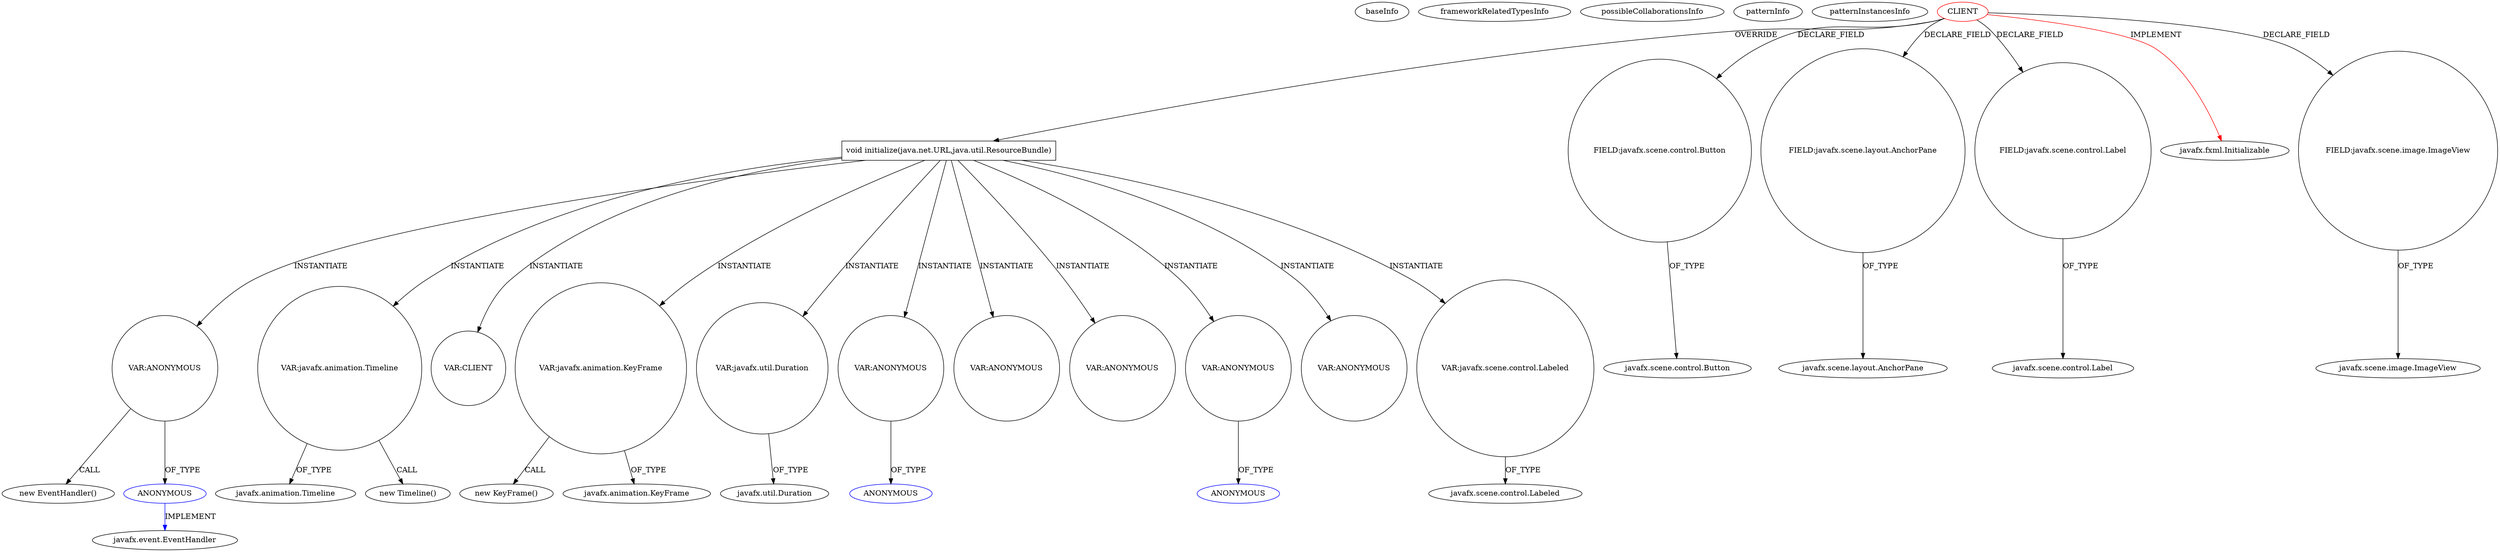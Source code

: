 digraph {
baseInfo[graphId=24,category="pattern",isAnonymous=false,possibleRelation=true]
frameworkRelatedTypesInfo[0="javafx.fxml.Initializable"]
possibleCollaborationsInfo[0="24~INSTANTIATION-OVERRIDING_METHOD_DECLARATION-~javafx.fxml.Initializable ~javafx.event.EventHandler ~false~true"]
patternInfo[frequency=2.0,patternRootClient=0]
patternInstancesInfo[0="geyrix57-Proyecto_1_Bases~/geyrix57-Proyecto_1_Bases/Proyecto_1_Bases-master/src/Control/ControlLog.java~ControlLog~2710",1="tarunbod-SummonCommandCreator~/tarunbod-SummonCommandCreator/SummonCommandCreator-master/src/me/FirstWorldAnarchy/scc/application/FXMLDocumentController.java~FXMLDocumentController~4474"]
53[label="new EventHandler()",vertexType="CONSTRUCTOR_CALL",isFrameworkType=false]
54[label="VAR:ANONYMOUS",vertexType="VARIABLE_EXPRESION",isFrameworkType=false,shape=circle]
40[label="void initialize(java.net.URL,java.util.ResourceBundle)",vertexType="OVERRIDING_METHOD_DECLARATION",isFrameworkType=false,shape=box]
42[label="VAR:javafx.animation.Timeline",vertexType="VARIABLE_EXPRESION",isFrameworkType=false,shape=circle]
55[label="ANONYMOUS",vertexType="REFERENCE_ANONYMOUS_DECLARATION",isFrameworkType=false,color=blue]
0[label="CLIENT",vertexType="ROOT_CLIENT_CLASS_DECLARATION",isFrameworkType=false,color=red]
30[label="FIELD:javafx.scene.control.Button",vertexType="FIELD_DECLARATION",isFrameworkType=false,shape=circle]
309[label="VAR:CLIENT",vertexType="VARIABLE_EXPRESION",isFrameworkType=false,shape=circle]
48[label="VAR:javafx.animation.KeyFrame",vertexType="VARIABLE_EXPRESION",isFrameworkType=false,shape=circle]
47[label="new KeyFrame()",vertexType="CONSTRUCTOR_CALL",isFrameworkType=false]
56[label="javafx.event.EventHandler",vertexType="FRAMEWORK_INTERFACE_TYPE",isFrameworkType=false]
32[label="FIELD:javafx.scene.layout.AnchorPane",vertexType="FIELD_DECLARATION",isFrameworkType=false,shape=circle]
50[label="VAR:javafx.util.Duration",vertexType="VARIABLE_EXPRESION",isFrameworkType=false,shape=circle]
49[label="javafx.animation.KeyFrame",vertexType="FRAMEWORK_CLASS_TYPE",isFrameworkType=false]
28[label="FIELD:javafx.scene.control.Label",vertexType="FIELD_DECLARATION",isFrameworkType=false,shape=circle]
29[label="javafx.scene.control.Label",vertexType="FRAMEWORK_CLASS_TYPE",isFrameworkType=false]
21[label="javafx.scene.control.Button",vertexType="FRAMEWORK_CLASS_TYPE",isFrameworkType=false]
52[label="javafx.util.Duration",vertexType="FRAMEWORK_CLASS_TYPE",isFrameworkType=false]
39[label="javafx.animation.Timeline",vertexType="FRAMEWORK_CLASS_TYPE",isFrameworkType=false]
172[label="VAR:ANONYMOUS",vertexType="VARIABLE_EXPRESION",isFrameworkType=false,shape=circle]
173[label="ANONYMOUS",vertexType="REFERENCE_ANONYMOUS_DECLARATION",isFrameworkType=false,color=blue]
176[label="VAR:ANONYMOUS",vertexType="VARIABLE_EXPRESION",isFrameworkType=false,shape=circle]
96[label="VAR:ANONYMOUS",vertexType="VARIABLE_EXPRESION",isFrameworkType=false,shape=circle]
226[label="VAR:ANONYMOUS",vertexType="VARIABLE_EXPRESION",isFrameworkType=false,shape=circle]
100[label="VAR:ANONYMOUS",vertexType="VARIABLE_EXPRESION",isFrameworkType=false,shape=circle]
1[label="javafx.fxml.Initializable",vertexType="FRAMEWORK_INTERFACE_TYPE",isFrameworkType=false]
153[label="VAR:javafx.scene.control.Labeled",vertexType="VARIABLE_EXPRESION",isFrameworkType=false,shape=circle]
26[label="FIELD:javafx.scene.image.ImageView",vertexType="FIELD_DECLARATION",isFrameworkType=false,shape=circle]
27[label="javafx.scene.image.ImageView",vertexType="FRAMEWORK_CLASS_TYPE",isFrameworkType=false]
41[label="new Timeline()",vertexType="CONSTRUCTOR_CALL",isFrameworkType=false]
227[label="ANONYMOUS",vertexType="REFERENCE_ANONYMOUS_DECLARATION",isFrameworkType=false,color=blue]
155[label="javafx.scene.control.Labeled",vertexType="FRAMEWORK_CLASS_TYPE",isFrameworkType=false]
33[label="javafx.scene.layout.AnchorPane",vertexType="FRAMEWORK_CLASS_TYPE",isFrameworkType=false]
40->48[label="INSTANTIATE"]
40->153[label="INSTANTIATE"]
40->172[label="INSTANTIATE"]
40->50[label="INSTANTIATE"]
54->55[label="OF_TYPE"]
55->56[label="IMPLEMENT",color=blue]
48->49[label="OF_TYPE"]
0->1[label="IMPLEMENT",color=red]
0->40[label="OVERRIDE"]
40->96[label="INSTANTIATE"]
42->41[label="CALL"]
32->33[label="OF_TYPE"]
40->176[label="INSTANTIATE"]
48->47[label="CALL"]
26->27[label="OF_TYPE"]
172->173[label="OF_TYPE"]
40->100[label="INSTANTIATE"]
0->30[label="DECLARE_FIELD"]
153->155[label="OF_TYPE"]
42->39[label="OF_TYPE"]
54->53[label="CALL"]
40->226[label="INSTANTIATE"]
40->42[label="INSTANTIATE"]
28->29[label="OF_TYPE"]
50->52[label="OF_TYPE"]
0->32[label="DECLARE_FIELD"]
40->54[label="INSTANTIATE"]
0->28[label="DECLARE_FIELD"]
226->227[label="OF_TYPE"]
30->21[label="OF_TYPE"]
0->26[label="DECLARE_FIELD"]
40->309[label="INSTANTIATE"]
}
